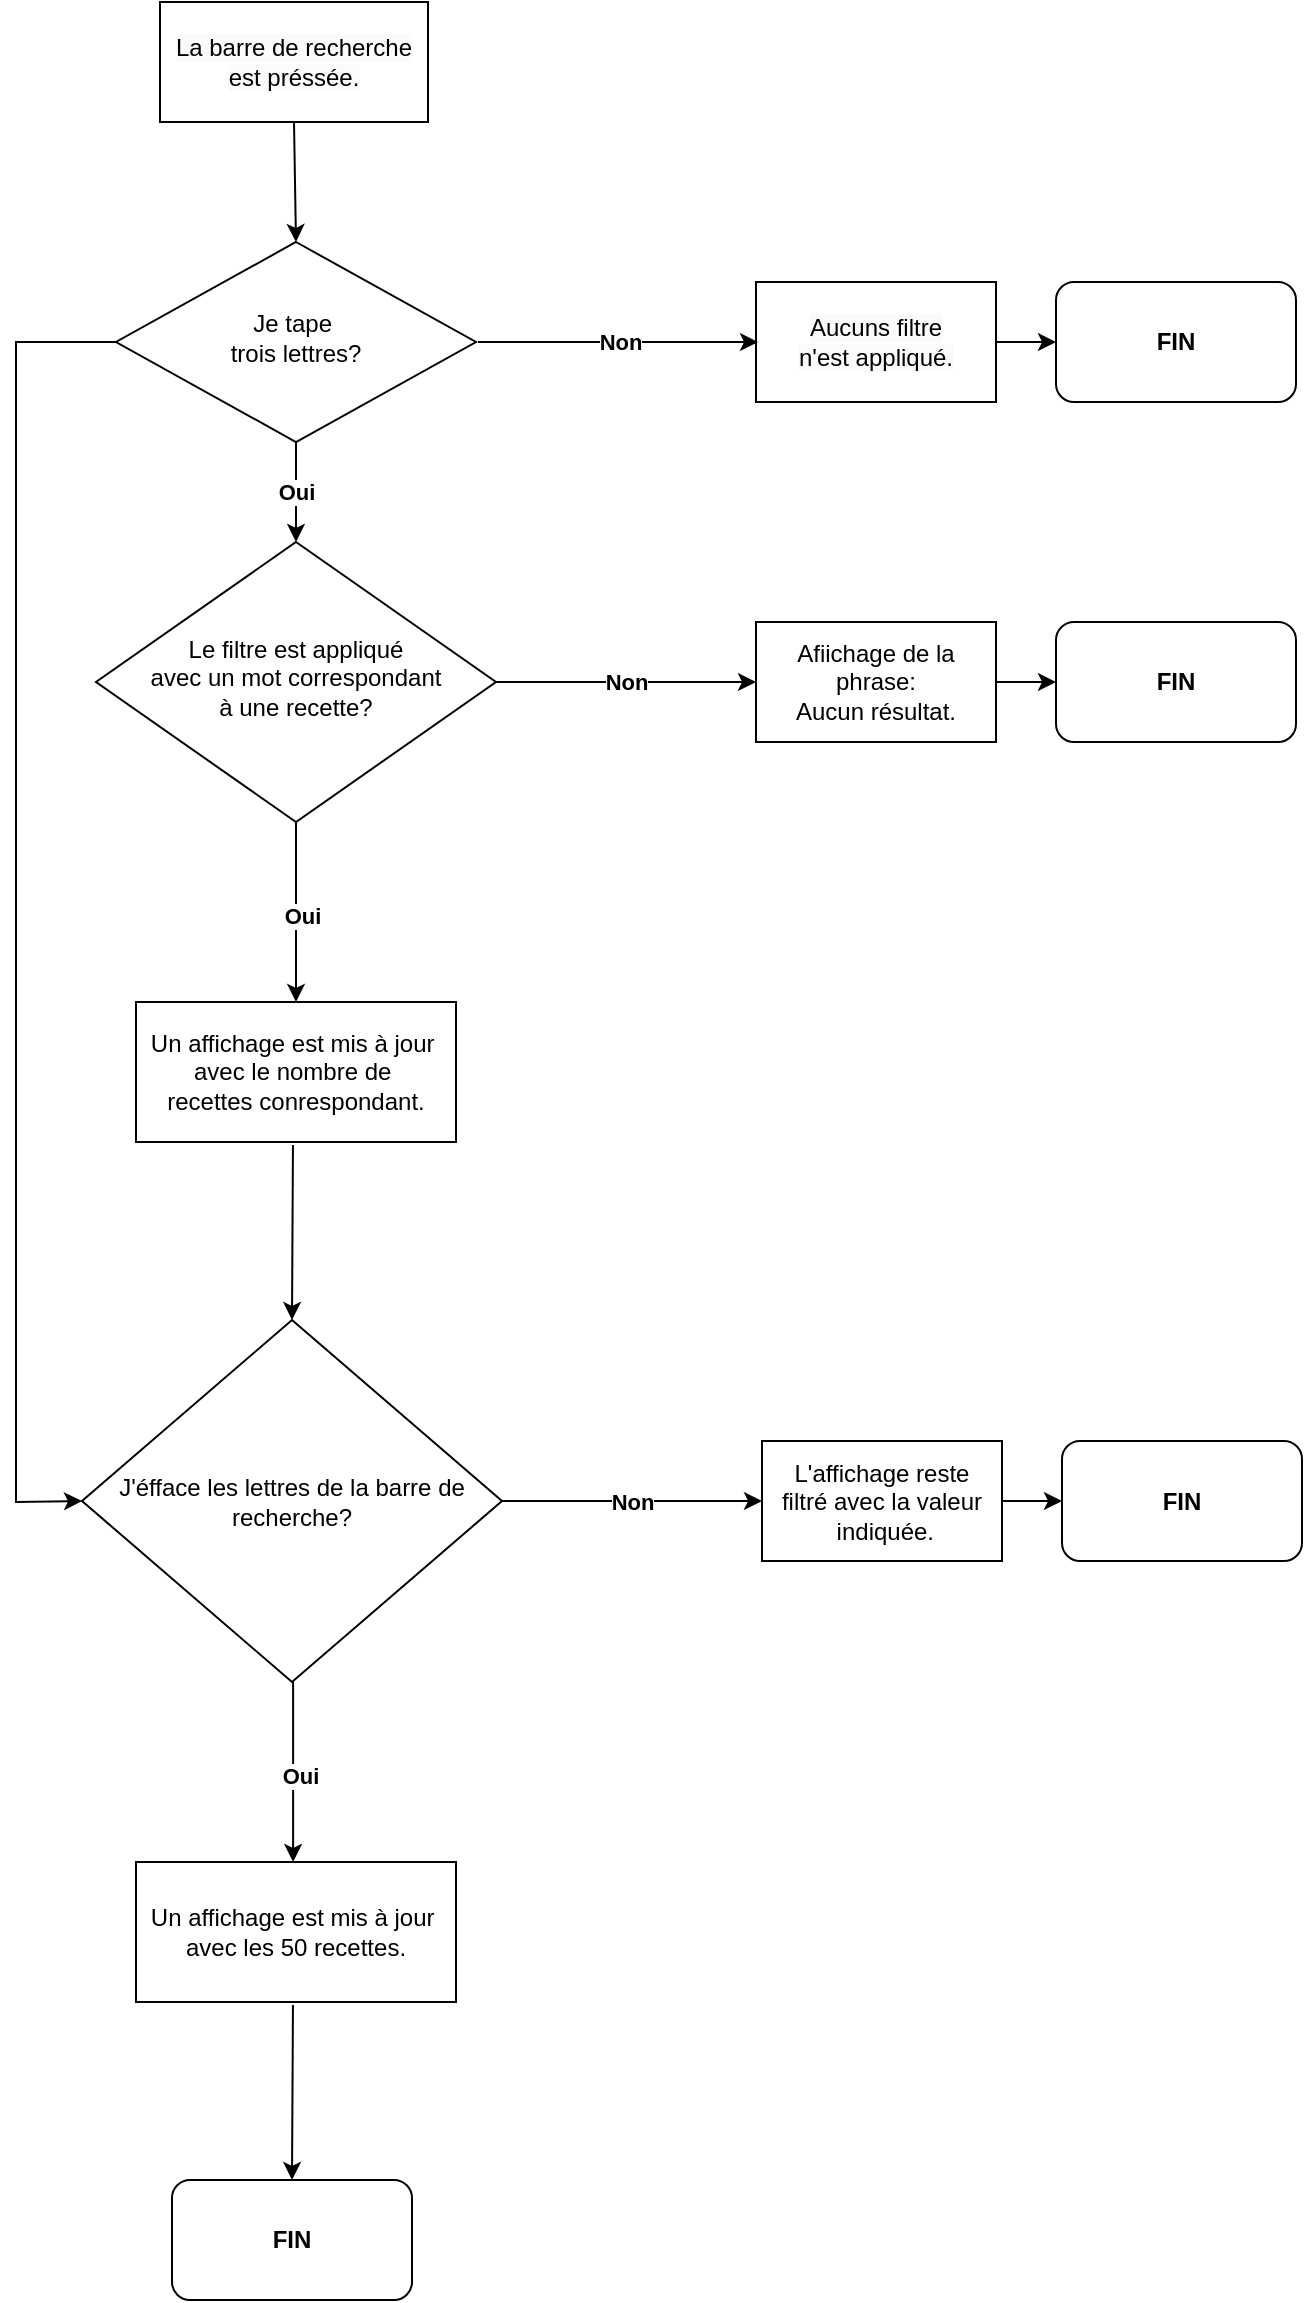 <mxfile version="21.6.8" type="github">
  <diagram id="C5RBs43oDa-KdzZeNtuy" name="Page-1">
    <mxGraphModel dx="1985" dy="1275" grid="1" gridSize="10" guides="1" tooltips="1" connect="1" arrows="1" fold="1" page="1" pageScale="1" pageWidth="827" pageHeight="1169" math="0" shadow="0">
      <root>
        <mxCell id="WIyWlLk6GJQsqaUBKTNV-0" />
        <mxCell id="WIyWlLk6GJQsqaUBKTNV-1" parent="WIyWlLk6GJQsqaUBKTNV-0" />
        <mxCell id="WIyWlLk6GJQsqaUBKTNV-6" value="Je tape&amp;nbsp;&lt;br&gt;trois lettres?" style="rhombus;whiteSpace=wrap;html=1;shadow=0;fontFamily=Helvetica;fontSize=12;align=center;strokeWidth=1;spacing=6;spacingTop=-4;" parent="WIyWlLk6GJQsqaUBKTNV-1" vertex="1">
          <mxGeometry x="130" y="140" width="180" height="100" as="geometry" />
        </mxCell>
        <mxCell id="WIyWlLk6GJQsqaUBKTNV-10" value="Le filtre est appliqué &lt;br&gt;avec un mot correspondant &lt;br&gt;à une recette?" style="rhombus;whiteSpace=wrap;html=1;shadow=0;fontFamily=Helvetica;fontSize=12;align=center;strokeWidth=1;spacing=6;spacingTop=-4;" parent="WIyWlLk6GJQsqaUBKTNV-1" vertex="1">
          <mxGeometry x="120" y="290" width="200" height="140" as="geometry" />
        </mxCell>
        <mxCell id="qFhbp3lelS0BnjIZJEXg-34" value="&lt;span style=&quot;color: rgb(0, 0, 0); font-family: Helvetica; font-size: 12px; font-style: normal; font-variant-ligatures: normal; font-variant-caps: normal; font-weight: 400; letter-spacing: normal; orphans: 2; text-align: center; text-indent: 0px; text-transform: none; widows: 2; word-spacing: 0px; -webkit-text-stroke-width: 0px; background-color: rgb(251, 251, 251); text-decoration-thickness: initial; text-decoration-style: initial; text-decoration-color: initial; float: none; display: inline !important;&quot;&gt;La barre de recherche est préssée.&lt;/span&gt;" style="rounded=0;whiteSpace=wrap;html=1;" vertex="1" parent="WIyWlLk6GJQsqaUBKTNV-1">
          <mxGeometry x="152" y="20" width="134" height="60" as="geometry" />
        </mxCell>
        <mxCell id="qFhbp3lelS0BnjIZJEXg-37" value="&lt;span style=&quot;color: rgb(0, 0, 0); font-family: Helvetica; font-size: 12px; font-style: normal; font-variant-ligatures: normal; font-variant-caps: normal; font-weight: 400; letter-spacing: normal; orphans: 2; text-align: center; text-indent: 0px; text-transform: none; widows: 2; word-spacing: 0px; -webkit-text-stroke-width: 0px; background-color: rgb(251, 251, 251); text-decoration-thickness: initial; text-decoration-style: initial; text-decoration-color: initial; float: none; display: inline !important;&quot;&gt;Aucuns filtre &lt;br&gt;n&#39;est appliqué.&lt;/span&gt;" style="rounded=0;whiteSpace=wrap;html=1;" vertex="1" parent="WIyWlLk6GJQsqaUBKTNV-1">
          <mxGeometry x="450" y="160" width="120" height="60" as="geometry" />
        </mxCell>
        <mxCell id="qFhbp3lelS0BnjIZJEXg-38" value="&lt;b&gt;FIN&lt;/b&gt;" style="rounded=1;whiteSpace=wrap;html=1;" vertex="1" parent="WIyWlLk6GJQsqaUBKTNV-1">
          <mxGeometry x="600" y="160" width="120" height="60" as="geometry" />
        </mxCell>
        <mxCell id="qFhbp3lelS0BnjIZJEXg-39" value="" style="endArrow=classic;html=1;rounded=0;entryX=0;entryY=0.5;entryDx=0;entryDy=0;exitX=1;exitY=0.5;exitDx=0;exitDy=0;" edge="1" parent="WIyWlLk6GJQsqaUBKTNV-1" source="qFhbp3lelS0BnjIZJEXg-37" target="qFhbp3lelS0BnjIZJEXg-38">
          <mxGeometry width="50" height="50" relative="1" as="geometry">
            <mxPoint x="280" y="300" as="sourcePoint" />
            <mxPoint x="330" y="250" as="targetPoint" />
          </mxGeometry>
        </mxCell>
        <mxCell id="qFhbp3lelS0BnjIZJEXg-41" value="Afiichage de la phrase:&lt;br&gt;Aucun résultat." style="rounded=0;whiteSpace=wrap;html=1;" vertex="1" parent="WIyWlLk6GJQsqaUBKTNV-1">
          <mxGeometry x="450" y="330" width="120" height="60" as="geometry" />
        </mxCell>
        <mxCell id="qFhbp3lelS0BnjIZJEXg-53" value="" style="endArrow=classic;html=1;rounded=0;exitX=0.5;exitY=1;exitDx=0;exitDy=0;entryX=0.5;entryY=0;entryDx=0;entryDy=0;" edge="1" parent="WIyWlLk6GJQsqaUBKTNV-1" source="qFhbp3lelS0BnjIZJEXg-34" target="WIyWlLk6GJQsqaUBKTNV-6">
          <mxGeometry width="50" height="50" relative="1" as="geometry">
            <mxPoint x="280" y="300" as="sourcePoint" />
            <mxPoint x="330" y="250" as="targetPoint" />
          </mxGeometry>
        </mxCell>
        <mxCell id="qFhbp3lelS0BnjIZJEXg-60" value="" style="endArrow=classic;html=1;rounded=0;exitX=0.5;exitY=1;exitDx=0;exitDy=0;entryX=0.5;entryY=0;entryDx=0;entryDy=0;" edge="1" parent="WIyWlLk6GJQsqaUBKTNV-1" source="WIyWlLk6GJQsqaUBKTNV-6" target="WIyWlLk6GJQsqaUBKTNV-10">
          <mxGeometry relative="1" as="geometry">
            <mxPoint x="230" y="280" as="sourcePoint" />
            <mxPoint x="390" y="280" as="targetPoint" />
          </mxGeometry>
        </mxCell>
        <mxCell id="qFhbp3lelS0BnjIZJEXg-61" value="&lt;b&gt;Oui&lt;/b&gt;" style="edgeLabel;resizable=0;html=1;align=center;verticalAlign=middle;" connectable="0" vertex="1" parent="qFhbp3lelS0BnjIZJEXg-60">
          <mxGeometry relative="1" as="geometry" />
        </mxCell>
        <mxCell id="qFhbp3lelS0BnjIZJEXg-64" value="&lt;b&gt;Non&lt;/b&gt;" style="endArrow=classic;html=1;rounded=0;exitX=1;exitY=0.5;exitDx=0;exitDy=0;entryX=0;entryY=0.5;entryDx=0;entryDy=0;" edge="1" parent="WIyWlLk6GJQsqaUBKTNV-1">
          <mxGeometry x="0.007" relative="1" as="geometry">
            <mxPoint x="311.0" y="190" as="sourcePoint" />
            <mxPoint x="451" y="190" as="targetPoint" />
            <mxPoint as="offset" />
          </mxGeometry>
        </mxCell>
        <mxCell id="qFhbp3lelS0BnjIZJEXg-68" value="" style="endArrow=classic;html=1;rounded=0;entryX=0;entryY=0.5;entryDx=0;entryDy=0;" edge="1" parent="WIyWlLk6GJQsqaUBKTNV-1" target="qFhbp3lelS0BnjIZJEXg-41">
          <mxGeometry relative="1" as="geometry">
            <mxPoint x="320" y="360" as="sourcePoint" />
            <mxPoint x="390" y="380" as="targetPoint" />
          </mxGeometry>
        </mxCell>
        <mxCell id="qFhbp3lelS0BnjIZJEXg-69" value="&lt;b&gt;Non&lt;/b&gt;" style="edgeLabel;resizable=0;html=1;align=center;verticalAlign=middle;" connectable="0" vertex="1" parent="qFhbp3lelS0BnjIZJEXg-68">
          <mxGeometry relative="1" as="geometry" />
        </mxCell>
        <mxCell id="qFhbp3lelS0BnjIZJEXg-72" value="" style="endArrow=classic;html=1;rounded=0;" edge="1" parent="WIyWlLk6GJQsqaUBKTNV-1">
          <mxGeometry width="50" height="50" relative="1" as="geometry">
            <mxPoint x="570" y="360" as="sourcePoint" />
            <mxPoint x="600" y="360" as="targetPoint" />
          </mxGeometry>
        </mxCell>
        <mxCell id="qFhbp3lelS0BnjIZJEXg-73" value="&lt;b&gt;FIN&lt;/b&gt;" style="rounded=1;whiteSpace=wrap;html=1;" vertex="1" parent="WIyWlLk6GJQsqaUBKTNV-1">
          <mxGeometry x="600" y="330" width="120" height="60" as="geometry" />
        </mxCell>
        <mxCell id="qFhbp3lelS0BnjIZJEXg-74" value="" style="endArrow=classic;html=1;rounded=0;exitX=0.5;exitY=1;exitDx=0;exitDy=0;" edge="1" parent="WIyWlLk6GJQsqaUBKTNV-1" source="WIyWlLk6GJQsqaUBKTNV-10">
          <mxGeometry relative="1" as="geometry">
            <mxPoint x="230" y="450" as="sourcePoint" />
            <mxPoint x="220" y="520" as="targetPoint" />
          </mxGeometry>
        </mxCell>
        <mxCell id="qFhbp3lelS0BnjIZJEXg-78" value="&lt;b&gt;Oui&lt;/b&gt;" style="edgeLabel;html=1;align=center;verticalAlign=middle;resizable=0;points=[];" vertex="1" connectable="0" parent="qFhbp3lelS0BnjIZJEXg-74">
          <mxGeometry x="0.037" y="3" relative="1" as="geometry">
            <mxPoint as="offset" />
          </mxGeometry>
        </mxCell>
        <mxCell id="qFhbp3lelS0BnjIZJEXg-79" value="Un affichage est mis à jour&amp;nbsp;&lt;br&gt;avec le nombre de&amp;nbsp;&lt;br&gt;recettes conrespondant." style="rounded=0;whiteSpace=wrap;html=1;" vertex="1" parent="WIyWlLk6GJQsqaUBKTNV-1">
          <mxGeometry x="140" y="520" width="160" height="70" as="geometry" />
        </mxCell>
        <mxCell id="qFhbp3lelS0BnjIZJEXg-80" value="" style="endArrow=classic;html=1;rounded=0;exitX=0.453;exitY=1.035;exitDx=0;exitDy=0;exitPerimeter=0;" edge="1" parent="WIyWlLk6GJQsqaUBKTNV-1">
          <mxGeometry width="50" height="50" relative="1" as="geometry">
            <mxPoint x="218.48" y="591.45" as="sourcePoint" />
            <mxPoint x="218" y="679" as="targetPoint" />
          </mxGeometry>
        </mxCell>
        <mxCell id="qFhbp3lelS0BnjIZJEXg-81" value="J&#39;éfface les lettres de la barre de recherche?" style="rhombus;whiteSpace=wrap;html=1;" vertex="1" parent="WIyWlLk6GJQsqaUBKTNV-1">
          <mxGeometry x="113" y="679" width="210" height="181" as="geometry" />
        </mxCell>
        <mxCell id="qFhbp3lelS0BnjIZJEXg-82" value="L&#39;affichage reste &lt;br&gt;filtré avec la valeur&lt;br&gt;&amp;nbsp;indiquée." style="rounded=0;whiteSpace=wrap;html=1;" vertex="1" parent="WIyWlLk6GJQsqaUBKTNV-1">
          <mxGeometry x="453" y="739.5" width="120" height="60" as="geometry" />
        </mxCell>
        <mxCell id="qFhbp3lelS0BnjIZJEXg-83" value="" style="endArrow=classic;html=1;rounded=0;entryX=0;entryY=0.5;entryDx=0;entryDy=0;" edge="1" parent="WIyWlLk6GJQsqaUBKTNV-1" target="qFhbp3lelS0BnjIZJEXg-82">
          <mxGeometry relative="1" as="geometry">
            <mxPoint x="323" y="769.5" as="sourcePoint" />
            <mxPoint x="393" y="789.5" as="targetPoint" />
          </mxGeometry>
        </mxCell>
        <mxCell id="qFhbp3lelS0BnjIZJEXg-84" value="&lt;b&gt;Non&lt;/b&gt;" style="edgeLabel;resizable=0;html=1;align=center;verticalAlign=middle;" connectable="0" vertex="1" parent="qFhbp3lelS0BnjIZJEXg-83">
          <mxGeometry relative="1" as="geometry" />
        </mxCell>
        <mxCell id="qFhbp3lelS0BnjIZJEXg-85" value="" style="endArrow=classic;html=1;rounded=0;" edge="1" parent="WIyWlLk6GJQsqaUBKTNV-1">
          <mxGeometry width="50" height="50" relative="1" as="geometry">
            <mxPoint x="573" y="769.5" as="sourcePoint" />
            <mxPoint x="603" y="769.5" as="targetPoint" />
          </mxGeometry>
        </mxCell>
        <mxCell id="qFhbp3lelS0BnjIZJEXg-86" value="&lt;b&gt;FIN&lt;/b&gt;" style="rounded=1;whiteSpace=wrap;html=1;" vertex="1" parent="WIyWlLk6GJQsqaUBKTNV-1">
          <mxGeometry x="603" y="739.5" width="120" height="60" as="geometry" />
        </mxCell>
        <mxCell id="qFhbp3lelS0BnjIZJEXg-87" value="" style="endArrow=classic;html=1;rounded=0;exitX=0.5;exitY=1;exitDx=0;exitDy=0;" edge="1" parent="WIyWlLk6GJQsqaUBKTNV-1">
          <mxGeometry relative="1" as="geometry">
            <mxPoint x="218.55" y="860" as="sourcePoint" />
            <mxPoint x="218.55" y="950" as="targetPoint" />
          </mxGeometry>
        </mxCell>
        <mxCell id="qFhbp3lelS0BnjIZJEXg-88" value="&lt;b&gt;Oui&lt;/b&gt;" style="edgeLabel;html=1;align=center;verticalAlign=middle;resizable=0;points=[];" vertex="1" connectable="0" parent="qFhbp3lelS0BnjIZJEXg-87">
          <mxGeometry x="0.037" y="3" relative="1" as="geometry">
            <mxPoint as="offset" />
          </mxGeometry>
        </mxCell>
        <mxCell id="qFhbp3lelS0BnjIZJEXg-89" value="Un affichage est mis à jour&amp;nbsp;&lt;br&gt;avec les 50 recettes." style="rounded=0;whiteSpace=wrap;html=1;" vertex="1" parent="WIyWlLk6GJQsqaUBKTNV-1">
          <mxGeometry x="140" y="950" width="160" height="70" as="geometry" />
        </mxCell>
        <mxCell id="qFhbp3lelS0BnjIZJEXg-90" value="" style="endArrow=classic;html=1;rounded=0;exitX=0.453;exitY=1.035;exitDx=0;exitDy=0;exitPerimeter=0;" edge="1" parent="WIyWlLk6GJQsqaUBKTNV-1">
          <mxGeometry width="50" height="50" relative="1" as="geometry">
            <mxPoint x="218.48" y="1021.45" as="sourcePoint" />
            <mxPoint x="218" y="1109" as="targetPoint" />
          </mxGeometry>
        </mxCell>
        <mxCell id="qFhbp3lelS0BnjIZJEXg-91" value="&lt;b&gt;FIN&lt;/b&gt;" style="rounded=1;whiteSpace=wrap;html=1;" vertex="1" parent="WIyWlLk6GJQsqaUBKTNV-1">
          <mxGeometry x="158" y="1109" width="120" height="60" as="geometry" />
        </mxCell>
        <mxCell id="qFhbp3lelS0BnjIZJEXg-92" value="" style="endArrow=classic;html=1;rounded=0;exitX=0;exitY=0.5;exitDx=0;exitDy=0;entryX=0;entryY=0.5;entryDx=0;entryDy=0;" edge="1" parent="WIyWlLk6GJQsqaUBKTNV-1" source="WIyWlLk6GJQsqaUBKTNV-6" target="qFhbp3lelS0BnjIZJEXg-81">
          <mxGeometry width="50" height="50" relative="1" as="geometry">
            <mxPoint x="-50" y="220" as="sourcePoint" />
            <mxPoint x="110" y="770" as="targetPoint" />
            <Array as="points">
              <mxPoint x="80" y="190" />
              <mxPoint x="80" y="770" />
            </Array>
          </mxGeometry>
        </mxCell>
      </root>
    </mxGraphModel>
  </diagram>
</mxfile>
